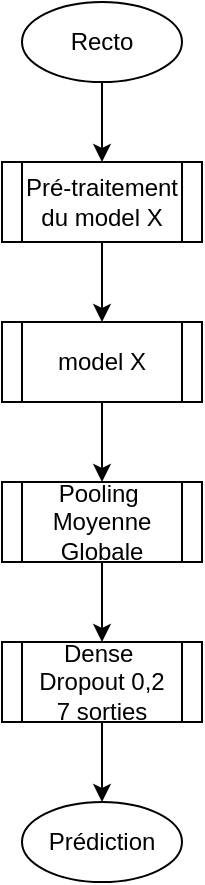 <mxfile version="16.5.1" type="device"><diagram id="prtHgNgQTEPvFCAcTncT" name="Page-1"><mxGraphModel dx="796" dy="566" grid="1" gridSize="10" guides="1" tooltips="1" connect="1" arrows="1" fold="1" page="1" pageScale="1" pageWidth="827" pageHeight="1169" math="0" shadow="0"><root><mxCell id="0"/><mxCell id="1" parent="0"/><mxCell id="XTAHzmS-8tPCL3hmLaKa-12" style="edgeStyle=orthogonalEdgeStyle;rounded=0;orthogonalLoop=1;jettySize=auto;html=1;exitX=0.5;exitY=1;exitDx=0;exitDy=0;entryX=0.5;entryY=0;entryDx=0;entryDy=0;" parent="1" source="XTAHzmS-8tPCL3hmLaKa-1" target="XTAHzmS-8tPCL3hmLaKa-3" edge="1"><mxGeometry relative="1" as="geometry"/></mxCell><mxCell id="XTAHzmS-8tPCL3hmLaKa-1" value="Recto" style="ellipse;whiteSpace=wrap;html=1;" parent="1" vertex="1"><mxGeometry x="160" y="120" width="80" height="40" as="geometry"/></mxCell><mxCell id="XTAHzmS-8tPCL3hmLaKa-13" style="edgeStyle=orthogonalEdgeStyle;rounded=0;orthogonalLoop=1;jettySize=auto;html=1;exitX=0.5;exitY=1;exitDx=0;exitDy=0;" parent="1" source="XTAHzmS-8tPCL3hmLaKa-3" target="XTAHzmS-8tPCL3hmLaKa-5" edge="1"><mxGeometry relative="1" as="geometry"/></mxCell><mxCell id="XTAHzmS-8tPCL3hmLaKa-3" value="Pré-traitement du model X" style="shape=process;whiteSpace=wrap;html=1;backgroundOutline=1;" parent="1" vertex="1"><mxGeometry x="150" y="200" width="100" height="40" as="geometry"/></mxCell><mxCell id="XTAHzmS-8tPCL3hmLaKa-14" style="edgeStyle=orthogonalEdgeStyle;rounded=0;orthogonalLoop=1;jettySize=auto;html=1;exitX=0.5;exitY=1;exitDx=0;exitDy=0;entryX=0.5;entryY=0;entryDx=0;entryDy=0;" parent="1" source="XTAHzmS-8tPCL3hmLaKa-5" target="XTAHzmS-8tPCL3hmLaKa-7" edge="1"><mxGeometry relative="1" as="geometry"/></mxCell><mxCell id="XTAHzmS-8tPCL3hmLaKa-5" value="model X" style="shape=process;whiteSpace=wrap;html=1;backgroundOutline=1;" parent="1" vertex="1"><mxGeometry x="150" y="280" width="100" height="40" as="geometry"/></mxCell><mxCell id="XTAHzmS-8tPCL3hmLaKa-19" style="edgeStyle=orthogonalEdgeStyle;rounded=0;orthogonalLoop=1;jettySize=auto;html=1;exitX=0.5;exitY=1;exitDx=0;exitDy=0;" parent="1" source="XTAHzmS-8tPCL3hmLaKa-7" target="XTAHzmS-8tPCL3hmLaKa-10" edge="1"><mxGeometry relative="1" as="geometry"><mxPoint x="230" y="440" as="targetPoint"/></mxGeometry></mxCell><mxCell id="XTAHzmS-8tPCL3hmLaKa-7" value="Pooling&amp;nbsp;&lt;br&gt;Moyenne&lt;br&gt;Globale" style="shape=process;whiteSpace=wrap;html=1;backgroundOutline=1;" parent="1" vertex="1"><mxGeometry x="150" y="360" width="100" height="40" as="geometry"/></mxCell><mxCell id="XTAHzmS-8tPCL3hmLaKa-21" style="edgeStyle=orthogonalEdgeStyle;rounded=0;orthogonalLoop=1;jettySize=auto;html=1;exitX=0.5;exitY=1;exitDx=0;exitDy=0;" parent="1" source="XTAHzmS-8tPCL3hmLaKa-10" target="XTAHzmS-8tPCL3hmLaKa-11" edge="1"><mxGeometry relative="1" as="geometry"/></mxCell><mxCell id="XTAHzmS-8tPCL3hmLaKa-10" value="Dense&amp;nbsp;&lt;br&gt;Dropout 0,2&lt;br&gt;7 sorties" style="shape=process;whiteSpace=wrap;html=1;backgroundOutline=1;" parent="1" vertex="1"><mxGeometry x="150" y="440" width="100" height="40" as="geometry"/></mxCell><mxCell id="XTAHzmS-8tPCL3hmLaKa-11" value="Prédiction" style="ellipse;whiteSpace=wrap;html=1;" parent="1" vertex="1"><mxGeometry x="160" y="520" width="80" height="40" as="geometry"/></mxCell></root></mxGraphModel></diagram></mxfile>